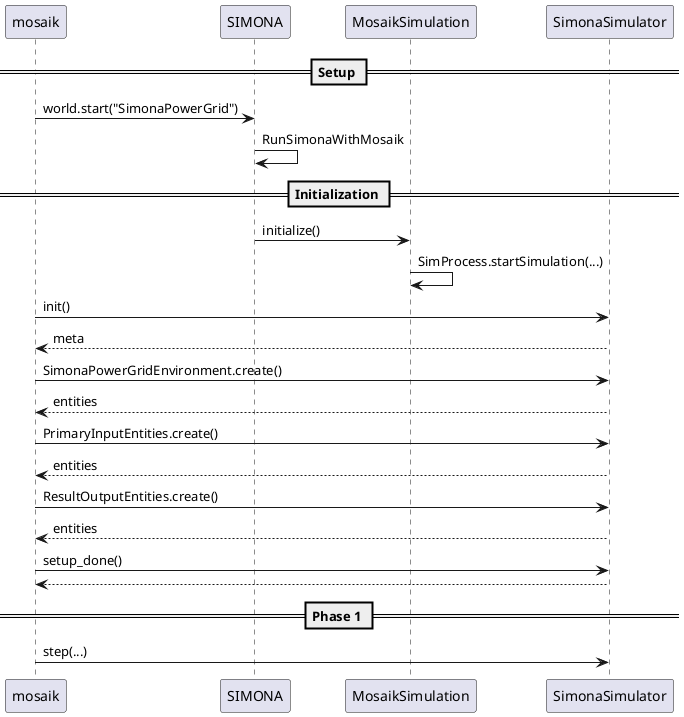 @startuml

== Setup ==

mosaik -> SIMONA: world.start("SimonaPowerGrid")
SIMONA -> SIMONA: RunSimonaWithMosaik

== Initialization ==

SIMONA -> MosaikSimulation: initialize()
MosaikSimulation -> MosaikSimulation: SimProcess.startSimulation(...)

mosaik -> SimonaSimulator: init()
SimonaSimulator --> mosaik: meta

mosaik -> SimonaSimulator: SimonaPowerGridEnvironment.create()
SimonaSimulator --> mosaik: entities

mosaik -> SimonaSimulator: PrimaryInputEntities.create()
SimonaSimulator --> mosaik: entities

mosaik -> SimonaSimulator: ResultOutputEntities.create()
SimonaSimulator --> mosaik: entities

mosaik -> SimonaSimulator: setup_done()
SimonaSimulator --> mosaik

== Phase 1 ==
mosaik -> SimonaSimulator: step(...)


@enduml